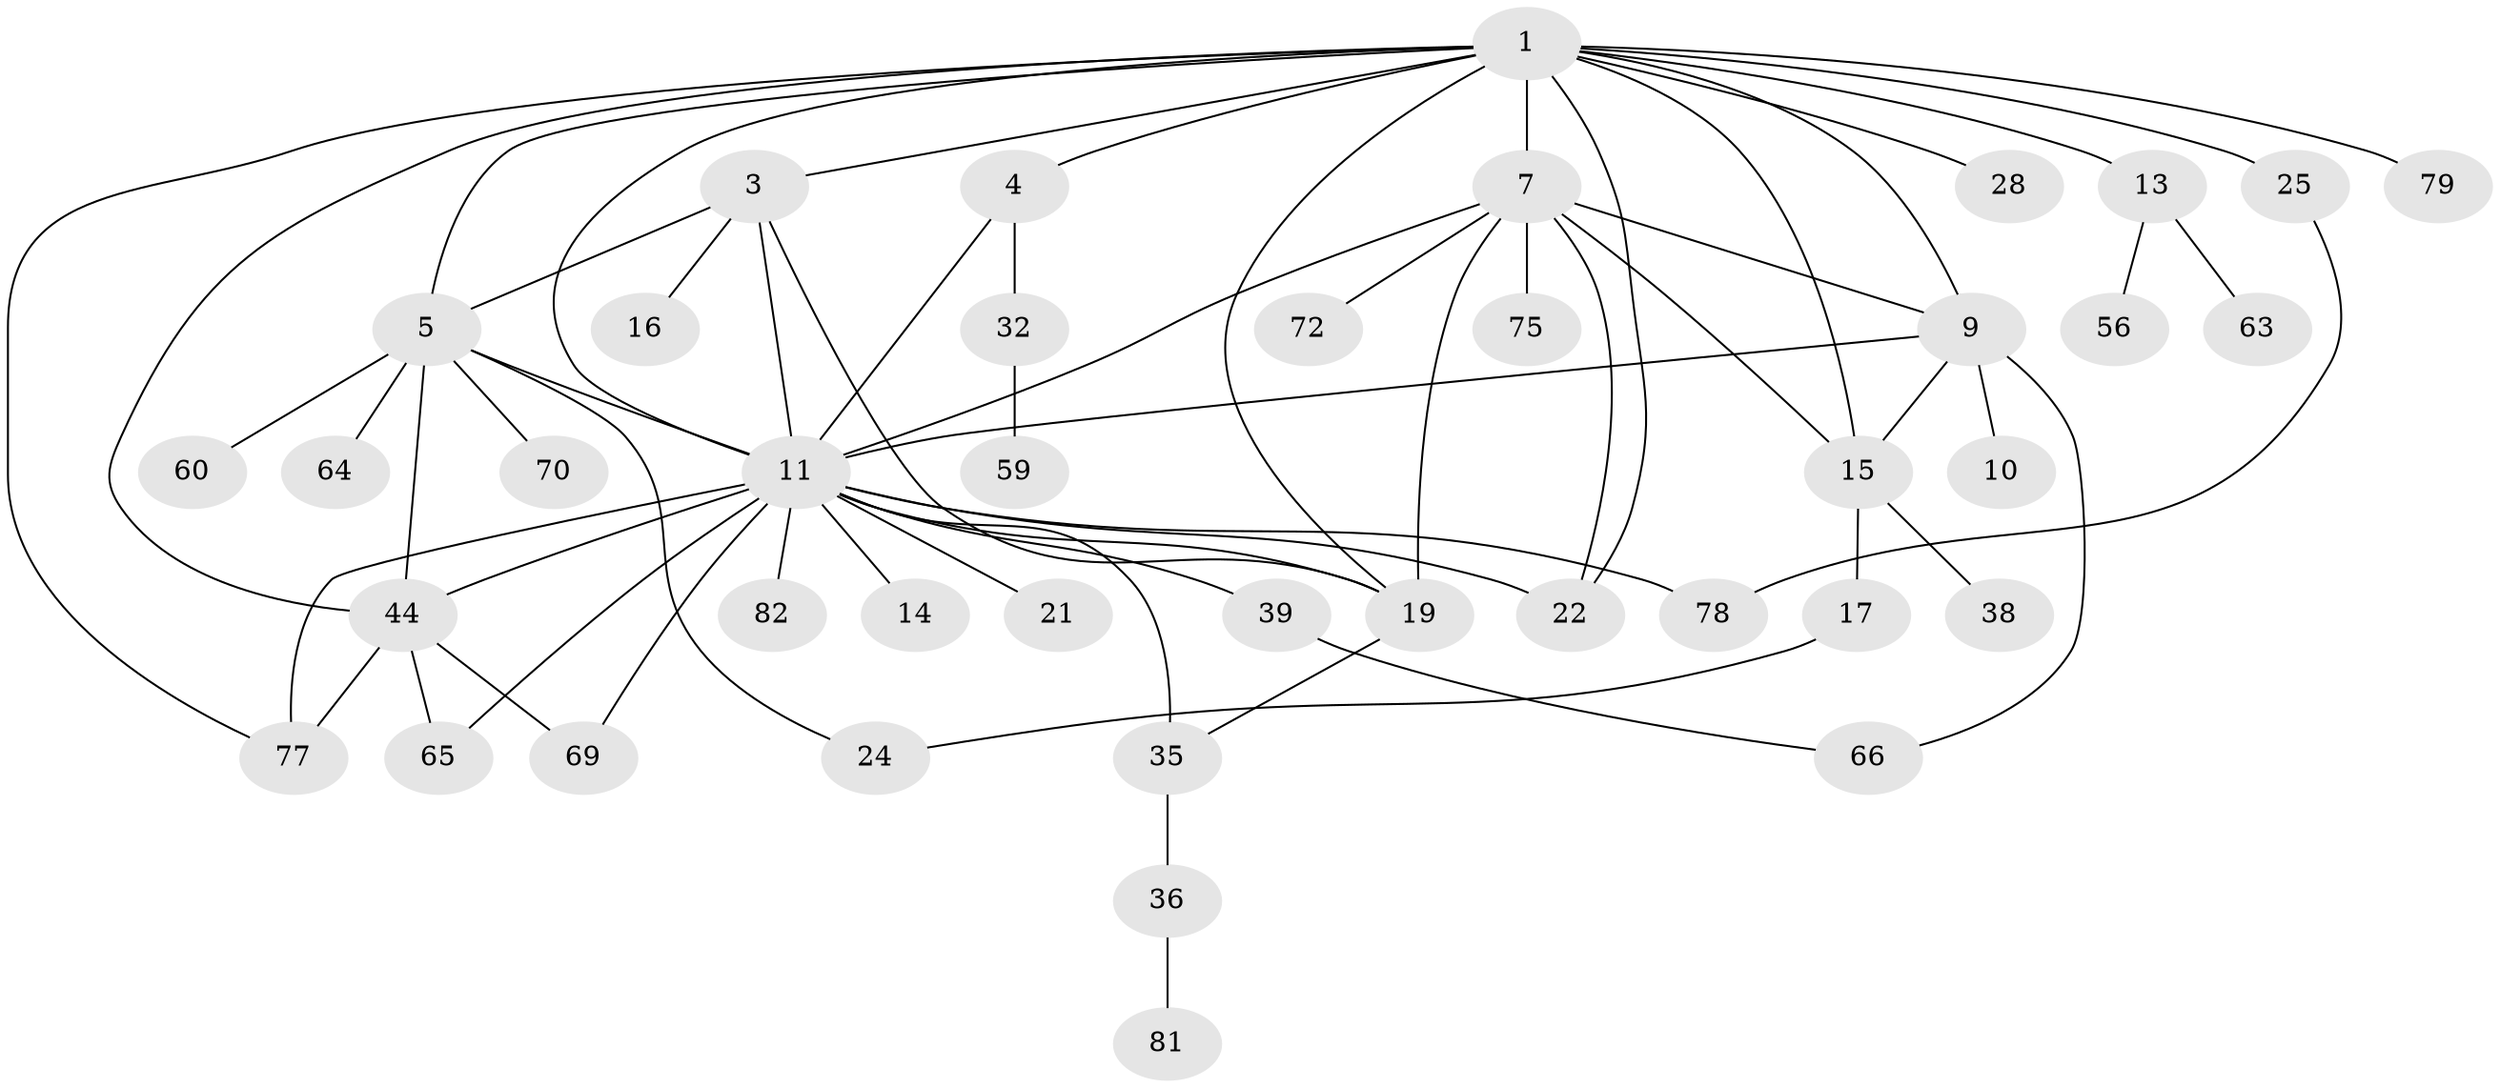 // original degree distribution, {5: 0.06097560975609756, 14: 0.012195121951219513, 4: 0.08536585365853659, 3: 0.12195121951219512, 10: 0.012195121951219513, 6: 0.024390243902439025, 2: 0.2804878048780488, 9: 0.012195121951219513, 1: 0.36585365853658536, 13: 0.012195121951219513, 7: 0.012195121951219513}
// Generated by graph-tools (version 1.1) at 2025/14/03/09/25 04:14:21]
// undirected, 41 vertices, 64 edges
graph export_dot {
graph [start="1"]
  node [color=gray90,style=filled];
  1 [super="+8+18+2"];
  3 [super="+6+68"];
  4;
  5 [super="+41"];
  7 [super="+33+43+27"];
  9 [super="+34+57+52+49+46+37"];
  10;
  11 [super="+20+12+80+26"];
  13;
  14;
  15 [super="+23"];
  16;
  17;
  19 [super="+76"];
  21;
  22 [super="+40"];
  24 [super="+45+50+48"];
  25 [super="+61"];
  28;
  32;
  35 [super="+54+42"];
  36;
  38;
  39;
  44 [super="+47"];
  56;
  59;
  60;
  63;
  64;
  65;
  66;
  69;
  70;
  72;
  75;
  77;
  78;
  79;
  81;
  82;
  1 -- 9;
  1 -- 13;
  1 -- 77;
  1 -- 28;
  1 -- 3;
  1 -- 4;
  1 -- 5;
  1 -- 7;
  1 -- 11;
  1 -- 44;
  1 -- 15;
  1 -- 79;
  1 -- 19;
  1 -- 22;
  1 -- 25;
  3 -- 16;
  3 -- 19;
  3 -- 5;
  3 -- 11;
  4 -- 32;
  4 -- 11;
  5 -- 24;
  5 -- 44;
  5 -- 60 [weight=2];
  5 -- 64;
  5 -- 70;
  5 -- 11 [weight=2];
  7 -- 11;
  7 -- 22;
  7 -- 9;
  7 -- 75;
  7 -- 15;
  7 -- 72;
  7 -- 19;
  9 -- 10;
  9 -- 11 [weight=3];
  9 -- 66;
  9 -- 15;
  11 -- 14;
  11 -- 21;
  11 -- 65;
  11 -- 44;
  11 -- 35 [weight=2];
  11 -- 69;
  11 -- 39;
  11 -- 77;
  11 -- 78;
  11 -- 82;
  11 -- 22;
  11 -- 19;
  13 -- 56;
  13 -- 63;
  15 -- 17;
  15 -- 38;
  17 -- 24;
  19 -- 35;
  25 -- 78;
  32 -- 59;
  35 -- 36;
  36 -- 81;
  39 -- 66;
  44 -- 65;
  44 -- 69;
  44 -- 77;
}
